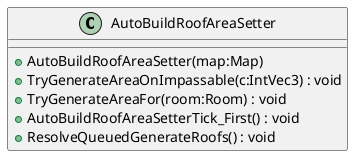 @startuml
class AutoBuildRoofAreaSetter {
    + AutoBuildRoofAreaSetter(map:Map)
    + TryGenerateAreaOnImpassable(c:IntVec3) : void
    + TryGenerateAreaFor(room:Room) : void
    + AutoBuildRoofAreaSetterTick_First() : void
    + ResolveQueuedGenerateRoofs() : void
}
@enduml
